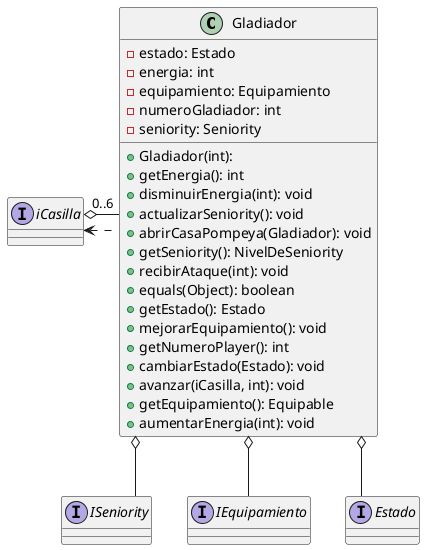 @startuml
skinparam linetype ortho

class Gladiador {
  + Gladiador(int):
  - estado: Estado
  - energia: int
  - equipamiento: Equipamiento
  - numeroGladiador: int
  - seniority: Seniority
  + getEnergia(): int
  + disminuirEnergia(int): void
  + actualizarSeniority(): void
  + abrirCasaPompeya(Gladiador): void
  + getSeniority(): NivelDeSeniority
  + recibirAtaque(int): void
  + equals(Object): boolean
  + getEstado(): Estado
  + mejorarEquipamiento(): void
  + getNumeroPlayer(): int
  + cambiarEstado(Estado): void
  + avanzar(iCasilla, int): void
  + getEquipamiento(): Equipable
  + aumentarEnergia(int): void
}

interface ISeniority
interface IEquipamiento
interface Estado
interface iCasilla

iCasilla o- "0..6 " Gladiador

iCasilla <. Gladiador
Gladiador o-- ISeniority
Gladiador o-- IEquipamiento
Gladiador o-- Estado


@enduml